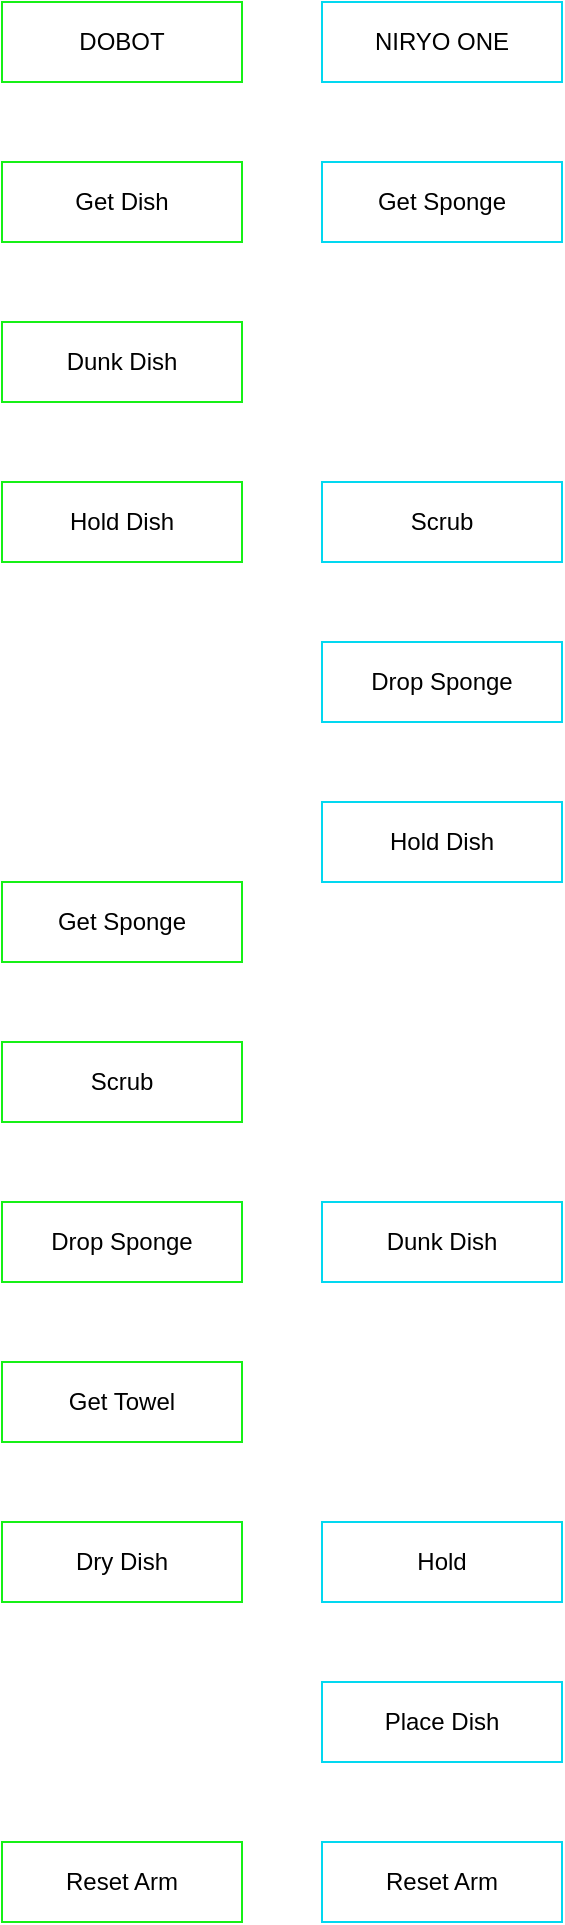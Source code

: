 <mxfile version="24.2.5" type="device">
  <diagram name="Page-1" id="bADCwiOJgRBZCtNNeKfe">
    <mxGraphModel dx="1706" dy="1007" grid="1" gridSize="10" guides="1" tooltips="1" connect="1" arrows="1" fold="1" page="1" pageScale="1" pageWidth="850" pageHeight="1100" math="0" shadow="0">
      <root>
        <mxCell id="0" />
        <mxCell id="1" parent="0" />
        <mxCell id="87UH9Kv8cRzi7-ktg5hS-1" value="Get Dish" style="rounded=0;whiteSpace=wrap;html=1;strokeColor=#16F016;" vertex="1" parent="1">
          <mxGeometry x="40" y="80" width="120" height="40" as="geometry" />
        </mxCell>
        <mxCell id="87UH9Kv8cRzi7-ktg5hS-2" style="edgeStyle=orthogonalEdgeStyle;rounded=0;orthogonalLoop=1;jettySize=auto;html=1;exitX=0.5;exitY=1;exitDx=0;exitDy=0;strokeColor=#16F016;" edge="1" parent="1" source="87UH9Kv8cRzi7-ktg5hS-1" target="87UH9Kv8cRzi7-ktg5hS-1">
          <mxGeometry relative="1" as="geometry" />
        </mxCell>
        <mxCell id="87UH9Kv8cRzi7-ktg5hS-3" value="Get Sponge" style="rounded=0;whiteSpace=wrap;html=1;strokeColor=#02D8F0;" vertex="1" parent="1">
          <mxGeometry x="200" y="80" width="120" height="40" as="geometry" />
        </mxCell>
        <mxCell id="87UH9Kv8cRzi7-ktg5hS-4" value="Dunk Dish" style="rounded=0;whiteSpace=wrap;html=1;strokeColor=#16F016;" vertex="1" parent="1">
          <mxGeometry x="40" y="160" width="120" height="40" as="geometry" />
        </mxCell>
        <mxCell id="87UH9Kv8cRzi7-ktg5hS-6" value="Hold Dish" style="rounded=0;whiteSpace=wrap;html=1;strokeColor=#16F016;" vertex="1" parent="1">
          <mxGeometry x="40" y="240" width="120" height="40" as="geometry" />
        </mxCell>
        <mxCell id="87UH9Kv8cRzi7-ktg5hS-7" value="Scrub" style="rounded=0;whiteSpace=wrap;html=1;strokeColor=#02D8F0;" vertex="1" parent="1">
          <mxGeometry x="200" y="240" width="120" height="40" as="geometry" />
        </mxCell>
        <mxCell id="87UH9Kv8cRzi7-ktg5hS-8" value="Drop Sponge" style="rounded=0;whiteSpace=wrap;html=1;strokeColor=#02D8F0;" vertex="1" parent="1">
          <mxGeometry x="200" y="320" width="120" height="40" as="geometry" />
        </mxCell>
        <mxCell id="87UH9Kv8cRzi7-ktg5hS-9" value="Hold Dish" style="rounded=0;whiteSpace=wrap;html=1;strokeColor=#02D8F0;" vertex="1" parent="1">
          <mxGeometry x="200" y="400" width="120" height="40" as="geometry" />
        </mxCell>
        <mxCell id="87UH9Kv8cRzi7-ktg5hS-10" value="Get Sponge" style="rounded=0;whiteSpace=wrap;html=1;strokeColor=#16F016;" vertex="1" parent="1">
          <mxGeometry x="40" y="440" width="120" height="40" as="geometry" />
        </mxCell>
        <mxCell id="87UH9Kv8cRzi7-ktg5hS-11" value="Scrub" style="rounded=0;whiteSpace=wrap;html=1;strokeColor=#16F016;" vertex="1" parent="1">
          <mxGeometry x="40" y="520" width="120" height="40" as="geometry" />
        </mxCell>
        <mxCell id="87UH9Kv8cRzi7-ktg5hS-13" value="Drop Sponge" style="rounded=0;whiteSpace=wrap;html=1;strokeColor=#16F016;" vertex="1" parent="1">
          <mxGeometry x="40" y="600" width="120" height="40" as="geometry" />
        </mxCell>
        <mxCell id="87UH9Kv8cRzi7-ktg5hS-14" value="Dunk Dish" style="rounded=0;whiteSpace=wrap;html=1;strokeColor=#02D8F0;" vertex="1" parent="1">
          <mxGeometry x="200" y="600" width="120" height="40" as="geometry" />
        </mxCell>
        <mxCell id="87UH9Kv8cRzi7-ktg5hS-15" value="Get Towel" style="rounded=0;whiteSpace=wrap;html=1;strokeColor=#16F016;" vertex="1" parent="1">
          <mxGeometry x="40" y="680" width="120" height="40" as="geometry" />
        </mxCell>
        <mxCell id="87UH9Kv8cRzi7-ktg5hS-16" value="Hold" style="rounded=0;whiteSpace=wrap;html=1;strokeColor=#02D8F0;" vertex="1" parent="1">
          <mxGeometry x="200" y="760" width="120" height="40" as="geometry" />
        </mxCell>
        <mxCell id="87UH9Kv8cRzi7-ktg5hS-17" value="Dry Dish" style="rounded=0;whiteSpace=wrap;html=1;strokeColor=#16F016;" vertex="1" parent="1">
          <mxGeometry x="40" y="760" width="120" height="40" as="geometry" />
        </mxCell>
        <mxCell id="87UH9Kv8cRzi7-ktg5hS-18" value="Place Dish" style="rounded=0;whiteSpace=wrap;html=1;strokeColor=#02D8F0;" vertex="1" parent="1">
          <mxGeometry x="200" y="840" width="120" height="40" as="geometry" />
        </mxCell>
        <mxCell id="87UH9Kv8cRzi7-ktg5hS-19" value="Reset Arm" style="rounded=0;whiteSpace=wrap;html=1;strokeColor=#02D8F0;" vertex="1" parent="1">
          <mxGeometry x="200" y="920" width="120" height="40" as="geometry" />
        </mxCell>
        <mxCell id="87UH9Kv8cRzi7-ktg5hS-20" value="Reset Arm" style="rounded=0;whiteSpace=wrap;html=1;strokeColor=#16F016;" vertex="1" parent="1">
          <mxGeometry x="40" y="920" width="120" height="40" as="geometry" />
        </mxCell>
        <mxCell id="87UH9Kv8cRzi7-ktg5hS-21" value="DOBOT" style="rounded=0;whiteSpace=wrap;html=1;strokeColor=#16F016;" vertex="1" parent="1">
          <mxGeometry x="40" width="120" height="40" as="geometry" />
        </mxCell>
        <mxCell id="87UH9Kv8cRzi7-ktg5hS-22" value="NIRYO ONE" style="rounded=0;whiteSpace=wrap;html=1;strokeColor=#02D8F0;" vertex="1" parent="1">
          <mxGeometry x="200" width="120" height="40" as="geometry" />
        </mxCell>
      </root>
    </mxGraphModel>
  </diagram>
</mxfile>
